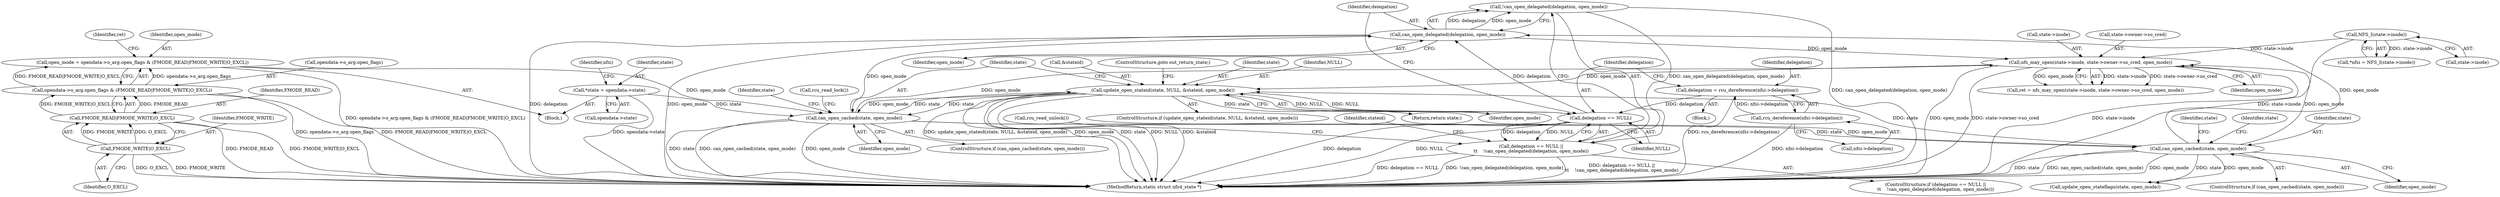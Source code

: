 digraph "1_linux_dc0b027dfadfcb8a5504f7d8052754bf8d501ab9_21@API" {
"1000188" [label="(Call,!can_open_delegated(delegation, open_mode))"];
"1000189" [label="(Call,can_open_delegated(delegation, open_mode))"];
"1000185" [label="(Call,delegation == NULL)"];
"1000177" [label="(Call,delegation = rcu_dereference(nfsi->delegation))"];
"1000179" [label="(Call,rcu_dereference(nfsi->delegation))"];
"1000231" [label="(Call,update_open_stateid(state, NULL, &stateid, open_mode))"];
"1000154" [label="(Call,can_open_cached(state, open_mode))"];
"1000142" [label="(Call,can_open_cached(state, open_mode))"];
"1000106" [label="(Call,*state = opendata->state)"];
"1000120" [label="(Call,open_mode = opendata->o_arg.open_flags & (FMODE_READ|FMODE_WRITE|O_EXCL))"];
"1000122" [label="(Call,opendata->o_arg.open_flags & (FMODE_READ|FMODE_WRITE|O_EXCL))"];
"1000128" [label="(Call,FMODE_READ|FMODE_WRITE|O_EXCL)"];
"1000130" [label="(Call,FMODE_WRITE|O_EXCL)"];
"1000211" [label="(Call,nfs_may_open(state->inode, state->owner->so_cred, open_mode))"];
"1000114" [label="(Call,NFS_I(state->inode))"];
"1000184" [label="(Call,delegation == NULL ||\n\t\t    !can_open_delegated(delegation, open_mode))"];
"1000209" [label="(Call,ret = nfs_may_open(state->inode, state->owner->so_cred, open_mode))"];
"1000173" [label="(Identifier,state)"];
"1000143" [label="(Identifier,state)"];
"1000190" [label="(Identifier,delegation)"];
"1000177" [label="(Call,delegation = rcu_dereference(nfsi->delegation))"];
"1000156" [label="(Identifier,open_mode)"];
"1000114" [label="(Call,NFS_I(state->inode))"];
"1000128" [label="(Call,FMODE_READ|FMODE_WRITE|O_EXCL)"];
"1000220" [label="(Identifier,open_mode)"];
"1000150" [label="(Identifier,state)"];
"1000141" [label="(ControlStructure,if (can_open_cached(state, open_mode)))"];
"1000186" [label="(Identifier,delegation)"];
"1000184" [label="(Call,delegation == NULL ||\n\t\t    !can_open_delegated(delegation, open_mode))"];
"1000123" [label="(Call,opendata->o_arg.open_flags)"];
"1000155" [label="(Identifier,state)"];
"1000115" [label="(Call,state->inode)"];
"1000212" [label="(Call,state->inode)"];
"1000230" [label="(ControlStructure,if (update_open_stateid(state, NULL, &stateid, open_mode)))"];
"1000159" [label="(Identifier,state)"];
"1000191" [label="(Identifier,open_mode)"];
"1000142" [label="(Call,can_open_cached(state, open_mode))"];
"1000140" [label="(Block,)"];
"1000120" [label="(Call,open_mode = opendata->o_arg.open_flags & (FMODE_READ|FMODE_WRITE|O_EXCL))"];
"1000187" [label="(Identifier,NULL)"];
"1000250" [label="(MethodReturn,static struct nfs4_state *)"];
"1000211" [label="(Call,nfs_may_open(state->inode, state->owner->so_cred, open_mode))"];
"1000129" [label="(Identifier,FMODE_READ)"];
"1000234" [label="(Call,&stateid)"];
"1000108" [label="(Call,opendata->state)"];
"1000183" [label="(ControlStructure,if (delegation == NULL ||\n\t\t    !can_open_delegated(delegation, open_mode)))"];
"1000178" [label="(Identifier,delegation)"];
"1000144" [label="(Identifier,open_mode)"];
"1000130" [label="(Call,FMODE_WRITE|O_EXCL)"];
"1000197" [label="(Identifier,stateid)"];
"1000248" [label="(Return,return state;)"];
"1000236" [label="(Identifier,open_mode)"];
"1000189" [label="(Call,can_open_delegated(delegation, open_mode))"];
"1000176" [label="(Call,rcu_read_lock())"];
"1000233" [label="(Identifier,NULL)"];
"1000107" [label="(Identifier,state)"];
"1000106" [label="(Call,*state = opendata->state)"];
"1000121" [label="(Identifier,open_mode)"];
"1000112" [label="(Call,*nfsi = NFS_I(state->inode))"];
"1000231" [label="(Call,update_open_stateid(state, NULL, &stateid, open_mode))"];
"1000215" [label="(Call,state->owner->so_cred)"];
"1000237" [label="(ControlStructure,goto out_return_state;)"];
"1000158" [label="(Call,update_open_stateflags(state, open_mode))"];
"1000180" [label="(Call,nfsi->delegation)"];
"1000153" [label="(ControlStructure,if (can_open_cached(state, open_mode)))"];
"1000113" [label="(Identifier,nfsi)"];
"1000132" [label="(Identifier,O_EXCL)"];
"1000232" [label="(Identifier,state)"];
"1000154" [label="(Call,can_open_cached(state, open_mode))"];
"1000122" [label="(Call,opendata->o_arg.open_flags & (FMODE_READ|FMODE_WRITE|O_EXCL))"];
"1000188" [label="(Call,!can_open_delegated(delegation, open_mode))"];
"1000179" [label="(Call,rcu_dereference(nfsi->delegation))"];
"1000193" [label="(Call,rcu_read_unlock())"];
"1000131" [label="(Identifier,FMODE_WRITE)"];
"1000104" [label="(Block,)"];
"1000185" [label="(Call,delegation == NULL)"];
"1000136" [label="(Identifier,ret)"];
"1000188" -> "1000184"  [label="AST: "];
"1000188" -> "1000189"  [label="CFG: "];
"1000189" -> "1000188"  [label="AST: "];
"1000184" -> "1000188"  [label="CFG: "];
"1000188" -> "1000250"  [label="DDG: can_open_delegated(delegation, open_mode)"];
"1000188" -> "1000184"  [label="DDG: can_open_delegated(delegation, open_mode)"];
"1000189" -> "1000188"  [label="DDG: delegation"];
"1000189" -> "1000188"  [label="DDG: open_mode"];
"1000189" -> "1000191"  [label="CFG: "];
"1000190" -> "1000189"  [label="AST: "];
"1000191" -> "1000189"  [label="AST: "];
"1000189" -> "1000250"  [label="DDG: delegation"];
"1000189" -> "1000250"  [label="DDG: open_mode"];
"1000185" -> "1000189"  [label="DDG: delegation"];
"1000142" -> "1000189"  [label="DDG: open_mode"];
"1000154" -> "1000189"  [label="DDG: open_mode"];
"1000189" -> "1000211"  [label="DDG: open_mode"];
"1000185" -> "1000184"  [label="AST: "];
"1000185" -> "1000187"  [label="CFG: "];
"1000186" -> "1000185"  [label="AST: "];
"1000187" -> "1000185"  [label="AST: "];
"1000190" -> "1000185"  [label="CFG: "];
"1000184" -> "1000185"  [label="CFG: "];
"1000185" -> "1000250"  [label="DDG: delegation"];
"1000185" -> "1000250"  [label="DDG: NULL"];
"1000185" -> "1000184"  [label="DDG: delegation"];
"1000185" -> "1000184"  [label="DDG: NULL"];
"1000177" -> "1000185"  [label="DDG: delegation"];
"1000231" -> "1000185"  [label="DDG: NULL"];
"1000185" -> "1000231"  [label="DDG: NULL"];
"1000177" -> "1000140"  [label="AST: "];
"1000177" -> "1000179"  [label="CFG: "];
"1000178" -> "1000177"  [label="AST: "];
"1000179" -> "1000177"  [label="AST: "];
"1000186" -> "1000177"  [label="CFG: "];
"1000177" -> "1000250"  [label="DDG: rcu_dereference(nfsi->delegation)"];
"1000179" -> "1000177"  [label="DDG: nfsi->delegation"];
"1000179" -> "1000180"  [label="CFG: "];
"1000180" -> "1000179"  [label="AST: "];
"1000179" -> "1000250"  [label="DDG: nfsi->delegation"];
"1000231" -> "1000230"  [label="AST: "];
"1000231" -> "1000236"  [label="CFG: "];
"1000232" -> "1000231"  [label="AST: "];
"1000233" -> "1000231"  [label="AST: "];
"1000234" -> "1000231"  [label="AST: "];
"1000236" -> "1000231"  [label="AST: "];
"1000143" -> "1000231"  [label="CFG: "];
"1000237" -> "1000231"  [label="CFG: "];
"1000231" -> "1000250"  [label="DDG: update_open_stateid(state, NULL, &stateid, open_mode)"];
"1000231" -> "1000250"  [label="DDG: open_mode"];
"1000231" -> "1000250"  [label="DDG: NULL"];
"1000231" -> "1000250"  [label="DDG: state"];
"1000231" -> "1000250"  [label="DDG: &stateid"];
"1000231" -> "1000142"  [label="DDG: state"];
"1000231" -> "1000142"  [label="DDG: open_mode"];
"1000154" -> "1000231"  [label="DDG: state"];
"1000142" -> "1000231"  [label="DDG: state"];
"1000211" -> "1000231"  [label="DDG: open_mode"];
"1000231" -> "1000248"  [label="DDG: state"];
"1000154" -> "1000153"  [label="AST: "];
"1000154" -> "1000156"  [label="CFG: "];
"1000155" -> "1000154"  [label="AST: "];
"1000156" -> "1000154"  [label="AST: "];
"1000159" -> "1000154"  [label="CFG: "];
"1000173" -> "1000154"  [label="CFG: "];
"1000154" -> "1000250"  [label="DDG: state"];
"1000154" -> "1000250"  [label="DDG: can_open_cached(state, open_mode)"];
"1000154" -> "1000250"  [label="DDG: open_mode"];
"1000142" -> "1000154"  [label="DDG: state"];
"1000142" -> "1000154"  [label="DDG: open_mode"];
"1000154" -> "1000158"  [label="DDG: state"];
"1000154" -> "1000158"  [label="DDG: open_mode"];
"1000154" -> "1000211"  [label="DDG: open_mode"];
"1000142" -> "1000141"  [label="AST: "];
"1000142" -> "1000144"  [label="CFG: "];
"1000143" -> "1000142"  [label="AST: "];
"1000144" -> "1000142"  [label="AST: "];
"1000150" -> "1000142"  [label="CFG: "];
"1000176" -> "1000142"  [label="CFG: "];
"1000142" -> "1000250"  [label="DDG: can_open_cached(state, open_mode)"];
"1000142" -> "1000250"  [label="DDG: open_mode"];
"1000142" -> "1000250"  [label="DDG: state"];
"1000106" -> "1000142"  [label="DDG: state"];
"1000120" -> "1000142"  [label="DDG: open_mode"];
"1000142" -> "1000211"  [label="DDG: open_mode"];
"1000106" -> "1000104"  [label="AST: "];
"1000106" -> "1000108"  [label="CFG: "];
"1000107" -> "1000106"  [label="AST: "];
"1000108" -> "1000106"  [label="AST: "];
"1000113" -> "1000106"  [label="CFG: "];
"1000106" -> "1000250"  [label="DDG: opendata->state"];
"1000120" -> "1000104"  [label="AST: "];
"1000120" -> "1000122"  [label="CFG: "];
"1000121" -> "1000120"  [label="AST: "];
"1000122" -> "1000120"  [label="AST: "];
"1000136" -> "1000120"  [label="CFG: "];
"1000120" -> "1000250"  [label="DDG: opendata->o_arg.open_flags & (FMODE_READ|FMODE_WRITE|O_EXCL)"];
"1000122" -> "1000120"  [label="DDG: opendata->o_arg.open_flags"];
"1000122" -> "1000120"  [label="DDG: FMODE_READ|FMODE_WRITE|O_EXCL"];
"1000122" -> "1000128"  [label="CFG: "];
"1000123" -> "1000122"  [label="AST: "];
"1000128" -> "1000122"  [label="AST: "];
"1000122" -> "1000250"  [label="DDG: opendata->o_arg.open_flags"];
"1000122" -> "1000250"  [label="DDG: FMODE_READ|FMODE_WRITE|O_EXCL"];
"1000128" -> "1000122"  [label="DDG: FMODE_READ"];
"1000128" -> "1000122"  [label="DDG: FMODE_WRITE|O_EXCL"];
"1000128" -> "1000130"  [label="CFG: "];
"1000129" -> "1000128"  [label="AST: "];
"1000130" -> "1000128"  [label="AST: "];
"1000128" -> "1000250"  [label="DDG: FMODE_WRITE|O_EXCL"];
"1000128" -> "1000250"  [label="DDG: FMODE_READ"];
"1000130" -> "1000128"  [label="DDG: FMODE_WRITE"];
"1000130" -> "1000128"  [label="DDG: O_EXCL"];
"1000130" -> "1000132"  [label="CFG: "];
"1000131" -> "1000130"  [label="AST: "];
"1000132" -> "1000130"  [label="AST: "];
"1000130" -> "1000250"  [label="DDG: O_EXCL"];
"1000130" -> "1000250"  [label="DDG: FMODE_WRITE"];
"1000211" -> "1000209"  [label="AST: "];
"1000211" -> "1000220"  [label="CFG: "];
"1000212" -> "1000211"  [label="AST: "];
"1000215" -> "1000211"  [label="AST: "];
"1000220" -> "1000211"  [label="AST: "];
"1000209" -> "1000211"  [label="CFG: "];
"1000211" -> "1000250"  [label="DDG: state->inode"];
"1000211" -> "1000250"  [label="DDG: open_mode"];
"1000211" -> "1000250"  [label="DDG: state->owner->so_cred"];
"1000211" -> "1000209"  [label="DDG: state->inode"];
"1000211" -> "1000209"  [label="DDG: state->owner->so_cred"];
"1000211" -> "1000209"  [label="DDG: open_mode"];
"1000114" -> "1000211"  [label="DDG: state->inode"];
"1000114" -> "1000112"  [label="AST: "];
"1000114" -> "1000115"  [label="CFG: "];
"1000115" -> "1000114"  [label="AST: "];
"1000112" -> "1000114"  [label="CFG: "];
"1000114" -> "1000250"  [label="DDG: state->inode"];
"1000114" -> "1000112"  [label="DDG: state->inode"];
"1000184" -> "1000183"  [label="AST: "];
"1000193" -> "1000184"  [label="CFG: "];
"1000197" -> "1000184"  [label="CFG: "];
"1000184" -> "1000250"  [label="DDG: delegation == NULL"];
"1000184" -> "1000250"  [label="DDG: !can_open_delegated(delegation, open_mode)"];
"1000184" -> "1000250"  [label="DDG: delegation == NULL ||\n\t\t    !can_open_delegated(delegation, open_mode)"];
}
